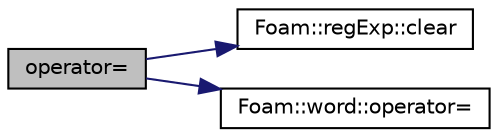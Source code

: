 digraph "operator="
{
  bgcolor="transparent";
  edge [fontname="Helvetica",fontsize="10",labelfontname="Helvetica",labelfontsize="10"];
  node [fontname="Helvetica",fontsize="10",shape=record];
  rankdir="LR";
  Node142 [label="operator=",height=0.2,width=0.4,color="black", fillcolor="grey75", style="filled", fontcolor="black"];
  Node142 -> Node143 [color="midnightblue",fontsize="10",style="solid",fontname="Helvetica"];
  Node143 [label="Foam::regExp::clear",height=0.2,width=0.4,color="black",URL="$a29865.html#a216aa851b887319029f25340267e59cb",tooltip="Release precompiled expression. "];
  Node142 -> Node144 [color="midnightblue",fontsize="10",style="solid",fontname="Helvetica"];
  Node144 [label="Foam::word::operator=",height=0.2,width=0.4,color="black",URL="$a29565.html#a7722b4036641da0b6c5fd9b4a391fd23"];
}
